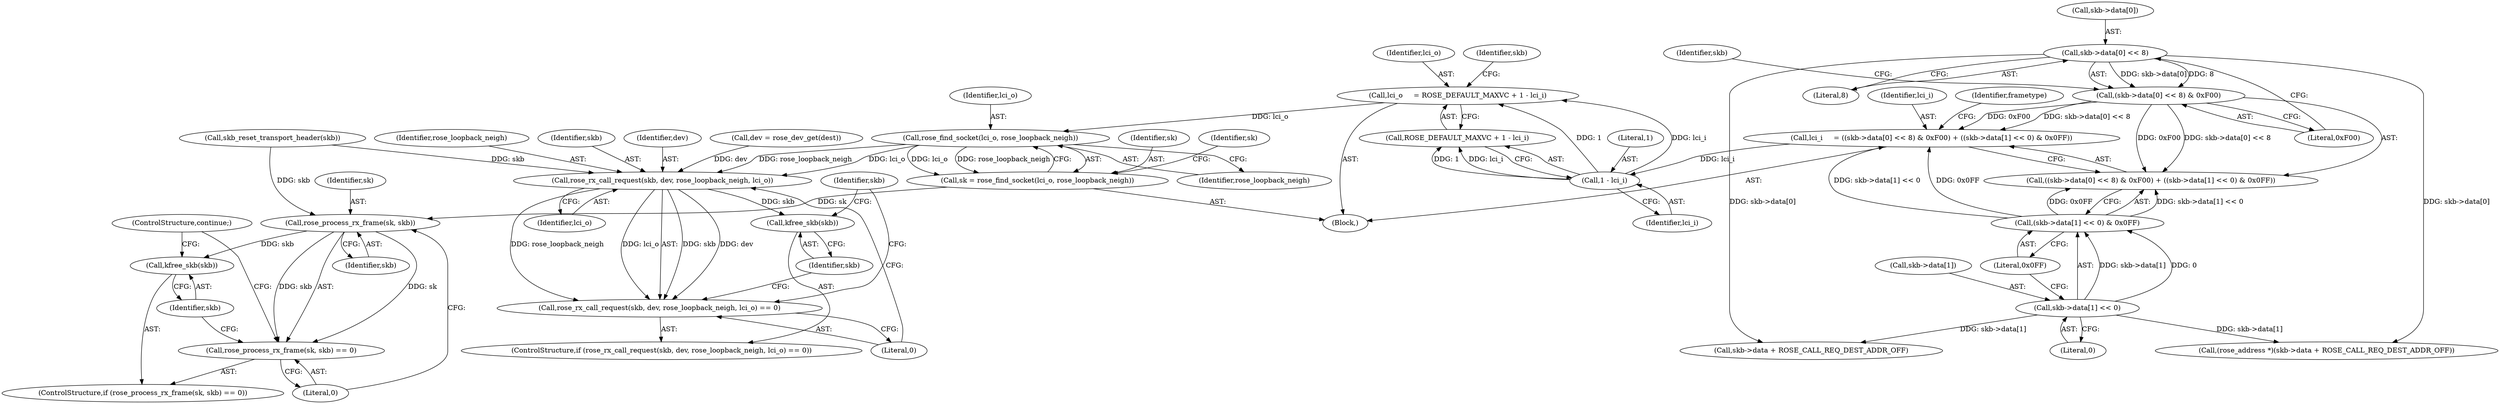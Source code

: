 digraph "0_linux_e0bccd315db0c2f919e7fcf9cb60db21d9986f52_0@API" {
"1000199" [label="(Call,rose_find_socket(lci_o, rose_loopback_neigh))"];
"1000188" [label="(Call,lci_o     = ROSE_DEFAULT_MAXVC + 1 - lci_i)"];
"1000192" [label="(Call,1 - lci_i)"];
"1000129" [label="(Call,lci_i     = ((skb->data[0] << 8) & 0xF00) + ((skb->data[1] << 0) & 0x0FF))"];
"1000132" [label="(Call,(skb->data[0] << 8) & 0xF00)"];
"1000133" [label="(Call,skb->data[0] << 8)"];
"1000141" [label="(Call,(skb->data[1] << 0) & 0x0FF)"];
"1000142" [label="(Call,skb->data[1] << 0)"];
"1000197" [label="(Call,sk = rose_find_socket(lci_o, rose_loopback_neigh))"];
"1000207" [label="(Call,rose_process_rx_frame(sk, skb))"];
"1000206" [label="(Call,rose_process_rx_frame(sk, skb) == 0)"];
"1000211" [label="(Call,kfree_skb(skb))"];
"1000229" [label="(Call,rose_rx_call_request(skb, dev, rose_loopback_neigh, lci_o))"];
"1000228" [label="(Call,rose_rx_call_request(skb, dev, rose_loopback_neigh, lci_o) == 0)"];
"1000235" [label="(Call,kfree_skb(skb))"];
"1000151" [label="(Identifier,frametype)"];
"1000236" [label="(Identifier,skb)"];
"1000143" [label="(Call,skb->data[1])"];
"1000141" [label="(Call,(skb->data[1] << 0) & 0x0FF)"];
"1000142" [label="(Call,skb->data[1] << 0)"];
"1000230" [label="(Identifier,skb)"];
"1000118" [label="(Block,)"];
"1000208" [label="(Identifier,sk)"];
"1000181" [label="(Call,(rose_address *)(skb->data + ROSE_CALL_REQ_DEST_ADDR_OFF))"];
"1000205" [label="(ControlStructure,if (rose_process_rx_frame(sk, skb) == 0))"];
"1000206" [label="(Call,rose_process_rx_frame(sk, skb) == 0)"];
"1000231" [label="(Identifier,dev)"];
"1000133" [label="(Call,skb->data[0] << 8)"];
"1000210" [label="(Literal,0)"];
"1000139" [label="(Literal,8)"];
"1000233" [label="(Identifier,lci_o)"];
"1000183" [label="(Call,skb->data + ROSE_CALL_REQ_DEST_ADDR_OFF)"];
"1000194" [label="(Identifier,lci_i)"];
"1000140" [label="(Literal,0xF00)"];
"1000235" [label="(Call,kfree_skb(skb))"];
"1000131" [label="(Call,((skb->data[0] << 8) & 0xF00) + ((skb->data[1] << 0) & 0x0FF))"];
"1000134" [label="(Call,skb->data[0])"];
"1000190" [label="(Call,ROSE_DEFAULT_MAXVC + 1 - lci_i)"];
"1000213" [label="(ControlStructure,continue;)"];
"1000228" [label="(Call,rose_rx_call_request(skb, dev, rose_loopback_neigh, lci_o) == 0)"];
"1000130" [label="(Identifier,lci_i)"];
"1000221" [label="(Call,dev = rose_dev_get(dest))"];
"1000203" [label="(Identifier,sk)"];
"1000193" [label="(Literal,1)"];
"1000212" [label="(Identifier,skb)"];
"1000200" [label="(Identifier,lci_o)"];
"1000229" [label="(Call,rose_rx_call_request(skb, dev, rose_loopback_neigh, lci_o))"];
"1000197" [label="(Call,sk = rose_find_socket(lci_o, rose_loopback_neigh))"];
"1000209" [label="(Identifier,skb)"];
"1000189" [label="(Identifier,lci_o)"];
"1000207" [label="(Call,rose_process_rx_frame(sk, skb))"];
"1000198" [label="(Identifier,sk)"];
"1000195" [label="(Call,skb_reset_transport_header(skb))"];
"1000192" [label="(Call,1 - lci_i)"];
"1000145" [label="(Identifier,skb)"];
"1000113" [label="(Identifier,skb)"];
"1000199" [label="(Call,rose_find_socket(lci_o, rose_loopback_neigh))"];
"1000196" [label="(Identifier,skb)"];
"1000149" [label="(Literal,0x0FF)"];
"1000232" [label="(Identifier,rose_loopback_neigh)"];
"1000234" [label="(Literal,0)"];
"1000129" [label="(Call,lci_i     = ((skb->data[0] << 8) & 0xF00) + ((skb->data[1] << 0) & 0x0FF))"];
"1000188" [label="(Call,lci_o     = ROSE_DEFAULT_MAXVC + 1 - lci_i)"];
"1000201" [label="(Identifier,rose_loopback_neigh)"];
"1000148" [label="(Literal,0)"];
"1000211" [label="(Call,kfree_skb(skb))"];
"1000132" [label="(Call,(skb->data[0] << 8) & 0xF00)"];
"1000227" [label="(ControlStructure,if (rose_rx_call_request(skb, dev, rose_loopback_neigh, lci_o) == 0))"];
"1000199" -> "1000197"  [label="AST: "];
"1000199" -> "1000201"  [label="CFG: "];
"1000200" -> "1000199"  [label="AST: "];
"1000201" -> "1000199"  [label="AST: "];
"1000197" -> "1000199"  [label="CFG: "];
"1000199" -> "1000197"  [label="DDG: lci_o"];
"1000199" -> "1000197"  [label="DDG: rose_loopback_neigh"];
"1000188" -> "1000199"  [label="DDG: lci_o"];
"1000199" -> "1000229"  [label="DDG: rose_loopback_neigh"];
"1000199" -> "1000229"  [label="DDG: lci_o"];
"1000188" -> "1000118"  [label="AST: "];
"1000188" -> "1000190"  [label="CFG: "];
"1000189" -> "1000188"  [label="AST: "];
"1000190" -> "1000188"  [label="AST: "];
"1000196" -> "1000188"  [label="CFG: "];
"1000192" -> "1000188"  [label="DDG: 1"];
"1000192" -> "1000188"  [label="DDG: lci_i"];
"1000192" -> "1000190"  [label="AST: "];
"1000192" -> "1000194"  [label="CFG: "];
"1000193" -> "1000192"  [label="AST: "];
"1000194" -> "1000192"  [label="AST: "];
"1000190" -> "1000192"  [label="CFG: "];
"1000192" -> "1000190"  [label="DDG: 1"];
"1000192" -> "1000190"  [label="DDG: lci_i"];
"1000129" -> "1000192"  [label="DDG: lci_i"];
"1000129" -> "1000118"  [label="AST: "];
"1000129" -> "1000131"  [label="CFG: "];
"1000130" -> "1000129"  [label="AST: "];
"1000131" -> "1000129"  [label="AST: "];
"1000151" -> "1000129"  [label="CFG: "];
"1000132" -> "1000129"  [label="DDG: skb->data[0] << 8"];
"1000132" -> "1000129"  [label="DDG: 0xF00"];
"1000141" -> "1000129"  [label="DDG: skb->data[1] << 0"];
"1000141" -> "1000129"  [label="DDG: 0x0FF"];
"1000132" -> "1000131"  [label="AST: "];
"1000132" -> "1000140"  [label="CFG: "];
"1000133" -> "1000132"  [label="AST: "];
"1000140" -> "1000132"  [label="AST: "];
"1000145" -> "1000132"  [label="CFG: "];
"1000132" -> "1000131"  [label="DDG: skb->data[0] << 8"];
"1000132" -> "1000131"  [label="DDG: 0xF00"];
"1000133" -> "1000132"  [label="DDG: skb->data[0]"];
"1000133" -> "1000132"  [label="DDG: 8"];
"1000133" -> "1000139"  [label="CFG: "];
"1000134" -> "1000133"  [label="AST: "];
"1000139" -> "1000133"  [label="AST: "];
"1000140" -> "1000133"  [label="CFG: "];
"1000133" -> "1000181"  [label="DDG: skb->data[0]"];
"1000133" -> "1000183"  [label="DDG: skb->data[0]"];
"1000141" -> "1000131"  [label="AST: "];
"1000141" -> "1000149"  [label="CFG: "];
"1000142" -> "1000141"  [label="AST: "];
"1000149" -> "1000141"  [label="AST: "];
"1000131" -> "1000141"  [label="CFG: "];
"1000141" -> "1000131"  [label="DDG: skb->data[1] << 0"];
"1000141" -> "1000131"  [label="DDG: 0x0FF"];
"1000142" -> "1000141"  [label="DDG: skb->data[1]"];
"1000142" -> "1000141"  [label="DDG: 0"];
"1000142" -> "1000148"  [label="CFG: "];
"1000143" -> "1000142"  [label="AST: "];
"1000148" -> "1000142"  [label="AST: "];
"1000149" -> "1000142"  [label="CFG: "];
"1000142" -> "1000181"  [label="DDG: skb->data[1]"];
"1000142" -> "1000183"  [label="DDG: skb->data[1]"];
"1000197" -> "1000118"  [label="AST: "];
"1000198" -> "1000197"  [label="AST: "];
"1000203" -> "1000197"  [label="CFG: "];
"1000197" -> "1000207"  [label="DDG: sk"];
"1000207" -> "1000206"  [label="AST: "];
"1000207" -> "1000209"  [label="CFG: "];
"1000208" -> "1000207"  [label="AST: "];
"1000209" -> "1000207"  [label="AST: "];
"1000210" -> "1000207"  [label="CFG: "];
"1000207" -> "1000206"  [label="DDG: sk"];
"1000207" -> "1000206"  [label="DDG: skb"];
"1000195" -> "1000207"  [label="DDG: skb"];
"1000207" -> "1000211"  [label="DDG: skb"];
"1000206" -> "1000205"  [label="AST: "];
"1000206" -> "1000210"  [label="CFG: "];
"1000210" -> "1000206"  [label="AST: "];
"1000212" -> "1000206"  [label="CFG: "];
"1000213" -> "1000206"  [label="CFG: "];
"1000211" -> "1000205"  [label="AST: "];
"1000211" -> "1000212"  [label="CFG: "];
"1000212" -> "1000211"  [label="AST: "];
"1000213" -> "1000211"  [label="CFG: "];
"1000229" -> "1000228"  [label="AST: "];
"1000229" -> "1000233"  [label="CFG: "];
"1000230" -> "1000229"  [label="AST: "];
"1000231" -> "1000229"  [label="AST: "];
"1000232" -> "1000229"  [label="AST: "];
"1000233" -> "1000229"  [label="AST: "];
"1000234" -> "1000229"  [label="CFG: "];
"1000229" -> "1000228"  [label="DDG: skb"];
"1000229" -> "1000228"  [label="DDG: dev"];
"1000229" -> "1000228"  [label="DDG: rose_loopback_neigh"];
"1000229" -> "1000228"  [label="DDG: lci_o"];
"1000195" -> "1000229"  [label="DDG: skb"];
"1000221" -> "1000229"  [label="DDG: dev"];
"1000229" -> "1000235"  [label="DDG: skb"];
"1000228" -> "1000227"  [label="AST: "];
"1000228" -> "1000234"  [label="CFG: "];
"1000234" -> "1000228"  [label="AST: "];
"1000113" -> "1000228"  [label="CFG: "];
"1000236" -> "1000228"  [label="CFG: "];
"1000235" -> "1000227"  [label="AST: "];
"1000235" -> "1000236"  [label="CFG: "];
"1000236" -> "1000235"  [label="AST: "];
"1000113" -> "1000235"  [label="CFG: "];
}
